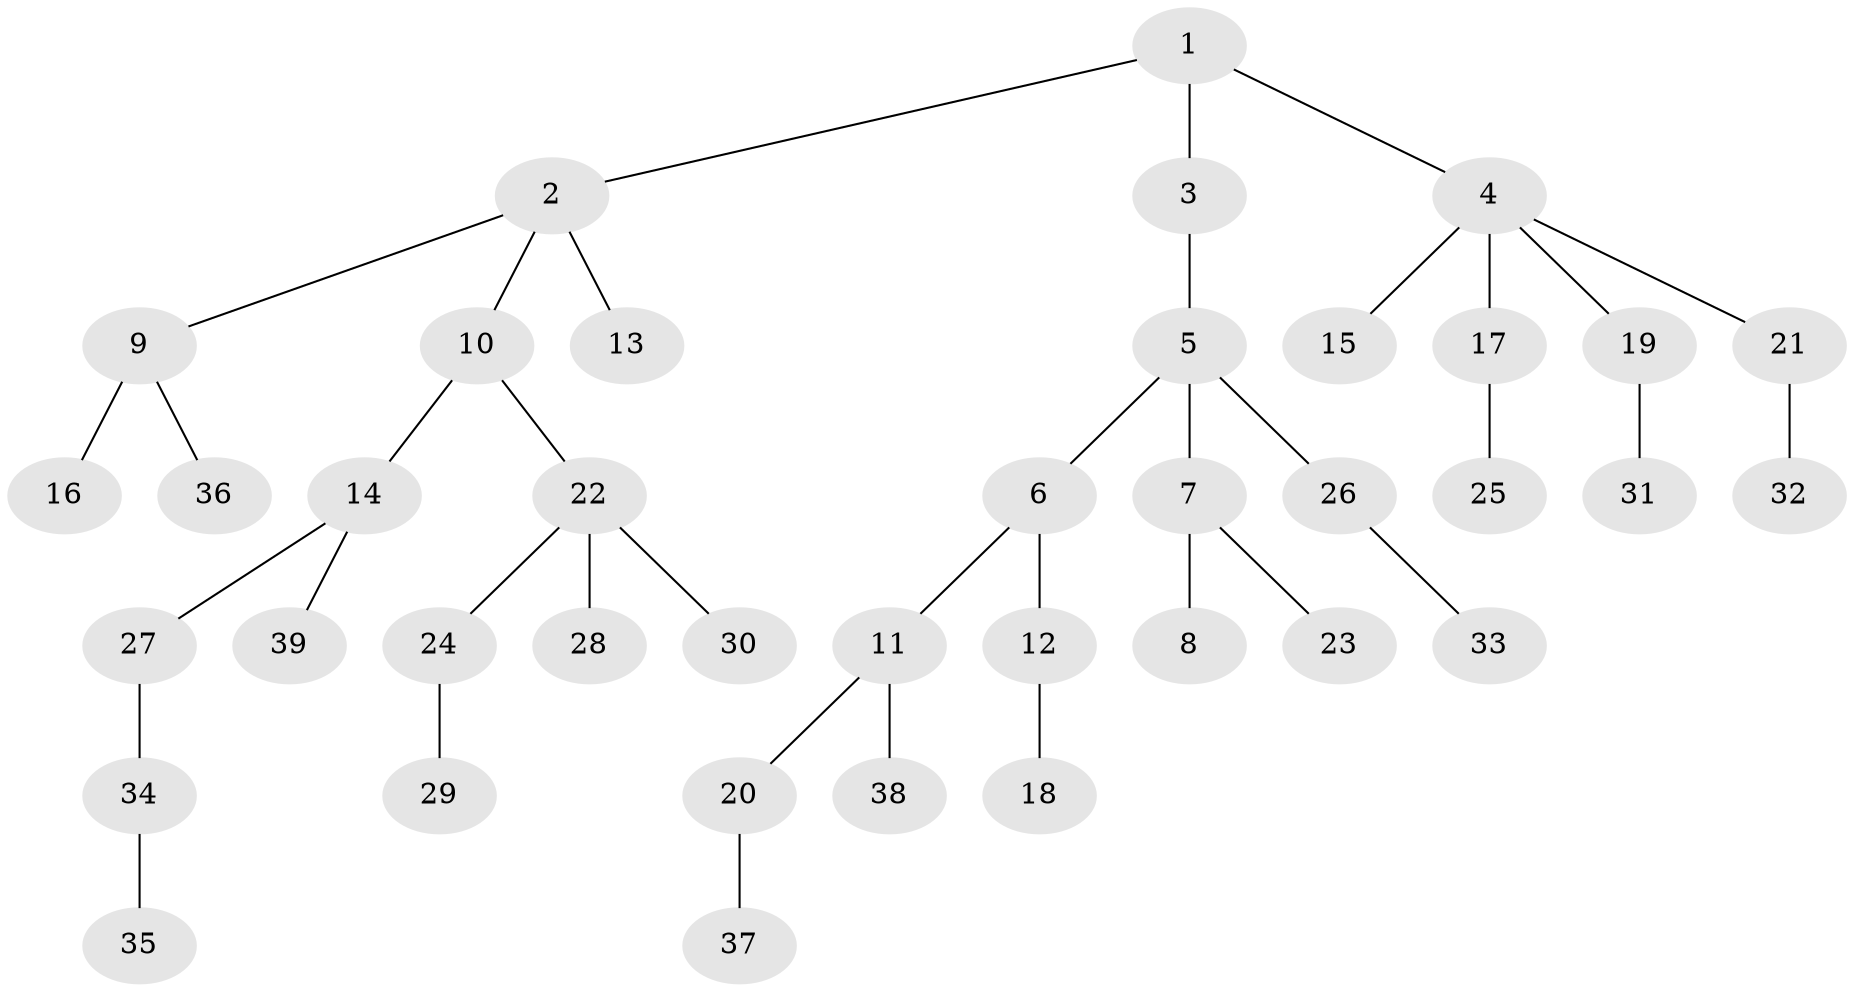 // original degree distribution, {4: 0.06756756756756757, 5: 0.013513513513513514, 3: 0.14864864864864866, 7: 0.013513513513513514, 6: 0.013513513513513514, 2: 0.2702702702702703, 1: 0.47297297297297297}
// Generated by graph-tools (version 1.1) at 2025/36/03/09/25 02:36:34]
// undirected, 39 vertices, 38 edges
graph export_dot {
graph [start="1"]
  node [color=gray90,style=filled];
  1;
  2;
  3;
  4;
  5;
  6;
  7;
  8;
  9;
  10;
  11;
  12;
  13;
  14;
  15;
  16;
  17;
  18;
  19;
  20;
  21;
  22;
  23;
  24;
  25;
  26;
  27;
  28;
  29;
  30;
  31;
  32;
  33;
  34;
  35;
  36;
  37;
  38;
  39;
  1 -- 2 [weight=1.0];
  1 -- 3 [weight=1.0];
  1 -- 4 [weight=1.0];
  2 -- 9 [weight=1.0];
  2 -- 10 [weight=1.0];
  2 -- 13 [weight=1.0];
  3 -- 5 [weight=1.0];
  4 -- 15 [weight=1.0];
  4 -- 17 [weight=2.0];
  4 -- 19 [weight=1.0];
  4 -- 21 [weight=1.0];
  5 -- 6 [weight=1.0];
  5 -- 7 [weight=2.0];
  5 -- 26 [weight=1.0];
  6 -- 11 [weight=1.0];
  6 -- 12 [weight=1.0];
  7 -- 8 [weight=1.0];
  7 -- 23 [weight=1.0];
  9 -- 16 [weight=2.0];
  9 -- 36 [weight=1.0];
  10 -- 14 [weight=1.0];
  10 -- 22 [weight=1.0];
  11 -- 20 [weight=1.0];
  11 -- 38 [weight=1.0];
  12 -- 18 [weight=1.0];
  14 -- 27 [weight=1.0];
  14 -- 39 [weight=1.0];
  17 -- 25 [weight=1.0];
  19 -- 31 [weight=1.0];
  20 -- 37 [weight=1.0];
  21 -- 32 [weight=1.0];
  22 -- 24 [weight=1.0];
  22 -- 28 [weight=1.0];
  22 -- 30 [weight=2.0];
  24 -- 29 [weight=1.0];
  26 -- 33 [weight=1.0];
  27 -- 34 [weight=1.0];
  34 -- 35 [weight=1.0];
}
